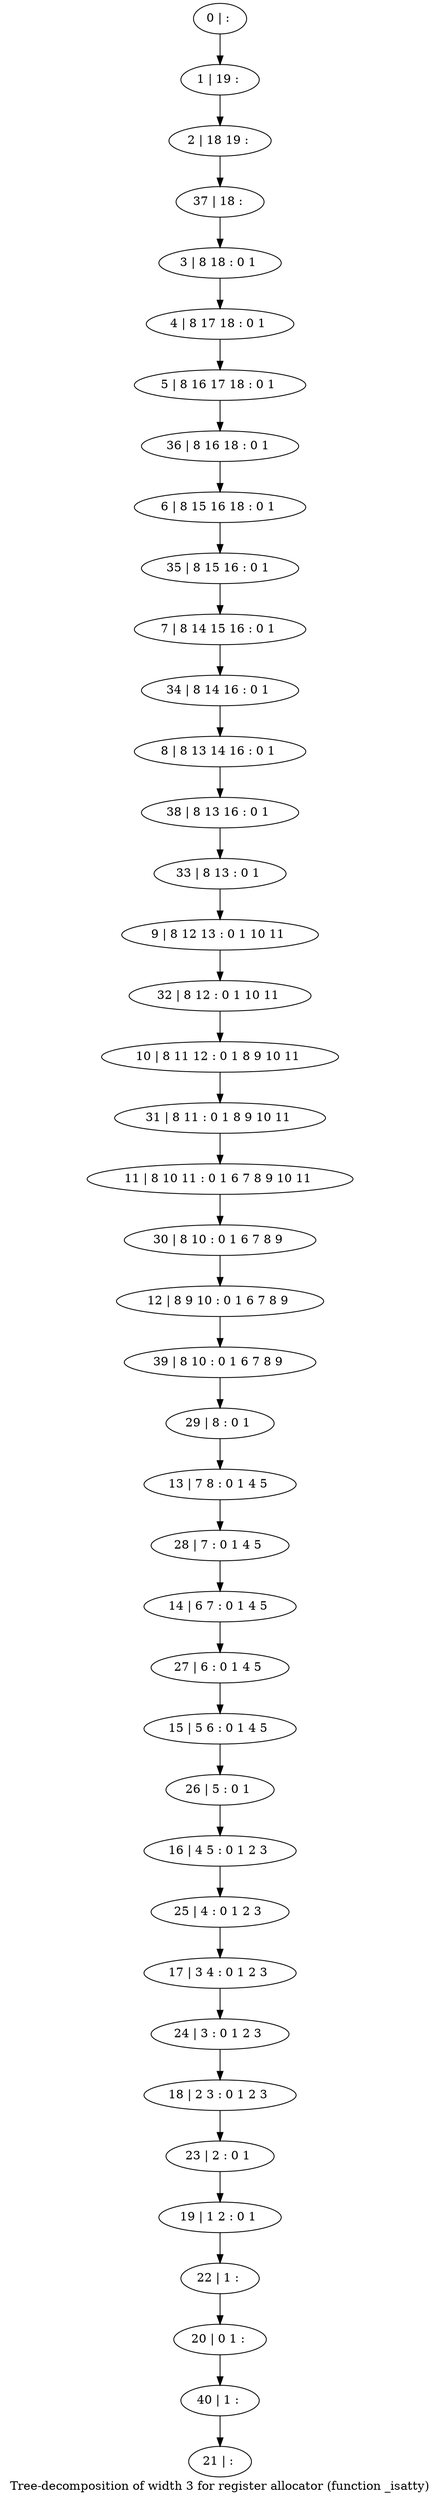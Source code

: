 digraph G {
graph [label="Tree-decomposition of width 3 for register allocator (function _isatty)"]
0[label="0 | : "];
1[label="1 | 19 : "];
2[label="2 | 18 19 : "];
3[label="3 | 8 18 : 0 1 "];
4[label="4 | 8 17 18 : 0 1 "];
5[label="5 | 8 16 17 18 : 0 1 "];
6[label="6 | 8 15 16 18 : 0 1 "];
7[label="7 | 8 14 15 16 : 0 1 "];
8[label="8 | 8 13 14 16 : 0 1 "];
9[label="9 | 8 12 13 : 0 1 10 11 "];
10[label="10 | 8 11 12 : 0 1 8 9 10 11 "];
11[label="11 | 8 10 11 : 0 1 6 7 8 9 10 11 "];
12[label="12 | 8 9 10 : 0 1 6 7 8 9 "];
13[label="13 | 7 8 : 0 1 4 5 "];
14[label="14 | 6 7 : 0 1 4 5 "];
15[label="15 | 5 6 : 0 1 4 5 "];
16[label="16 | 4 5 : 0 1 2 3 "];
17[label="17 | 3 4 : 0 1 2 3 "];
18[label="18 | 2 3 : 0 1 2 3 "];
19[label="19 | 1 2 : 0 1 "];
20[label="20 | 0 1 : "];
21[label="21 | : "];
22[label="22 | 1 : "];
23[label="23 | 2 : 0 1 "];
24[label="24 | 3 : 0 1 2 3 "];
25[label="25 | 4 : 0 1 2 3 "];
26[label="26 | 5 : 0 1 "];
27[label="27 | 6 : 0 1 4 5 "];
28[label="28 | 7 : 0 1 4 5 "];
29[label="29 | 8 : 0 1 "];
30[label="30 | 8 10 : 0 1 6 7 8 9 "];
31[label="31 | 8 11 : 0 1 8 9 10 11 "];
32[label="32 | 8 12 : 0 1 10 11 "];
33[label="33 | 8 13 : 0 1 "];
34[label="34 | 8 14 16 : 0 1 "];
35[label="35 | 8 15 16 : 0 1 "];
36[label="36 | 8 16 18 : 0 1 "];
37[label="37 | 18 : "];
38[label="38 | 8 13 16 : 0 1 "];
39[label="39 | 8 10 : 0 1 6 7 8 9 "];
40[label="40 | 1 : "];
0->1 ;
1->2 ;
3->4 ;
4->5 ;
22->20 ;
19->22 ;
23->19 ;
18->23 ;
24->18 ;
17->24 ;
25->17 ;
16->25 ;
26->16 ;
15->26 ;
27->15 ;
14->27 ;
28->14 ;
13->28 ;
29->13 ;
30->12 ;
11->30 ;
31->11 ;
10->31 ;
32->10 ;
9->32 ;
33->9 ;
34->8 ;
7->34 ;
35->7 ;
6->35 ;
36->6 ;
5->36 ;
37->3 ;
2->37 ;
38->33 ;
8->38 ;
39->29 ;
12->39 ;
40->21 ;
20->40 ;
}
